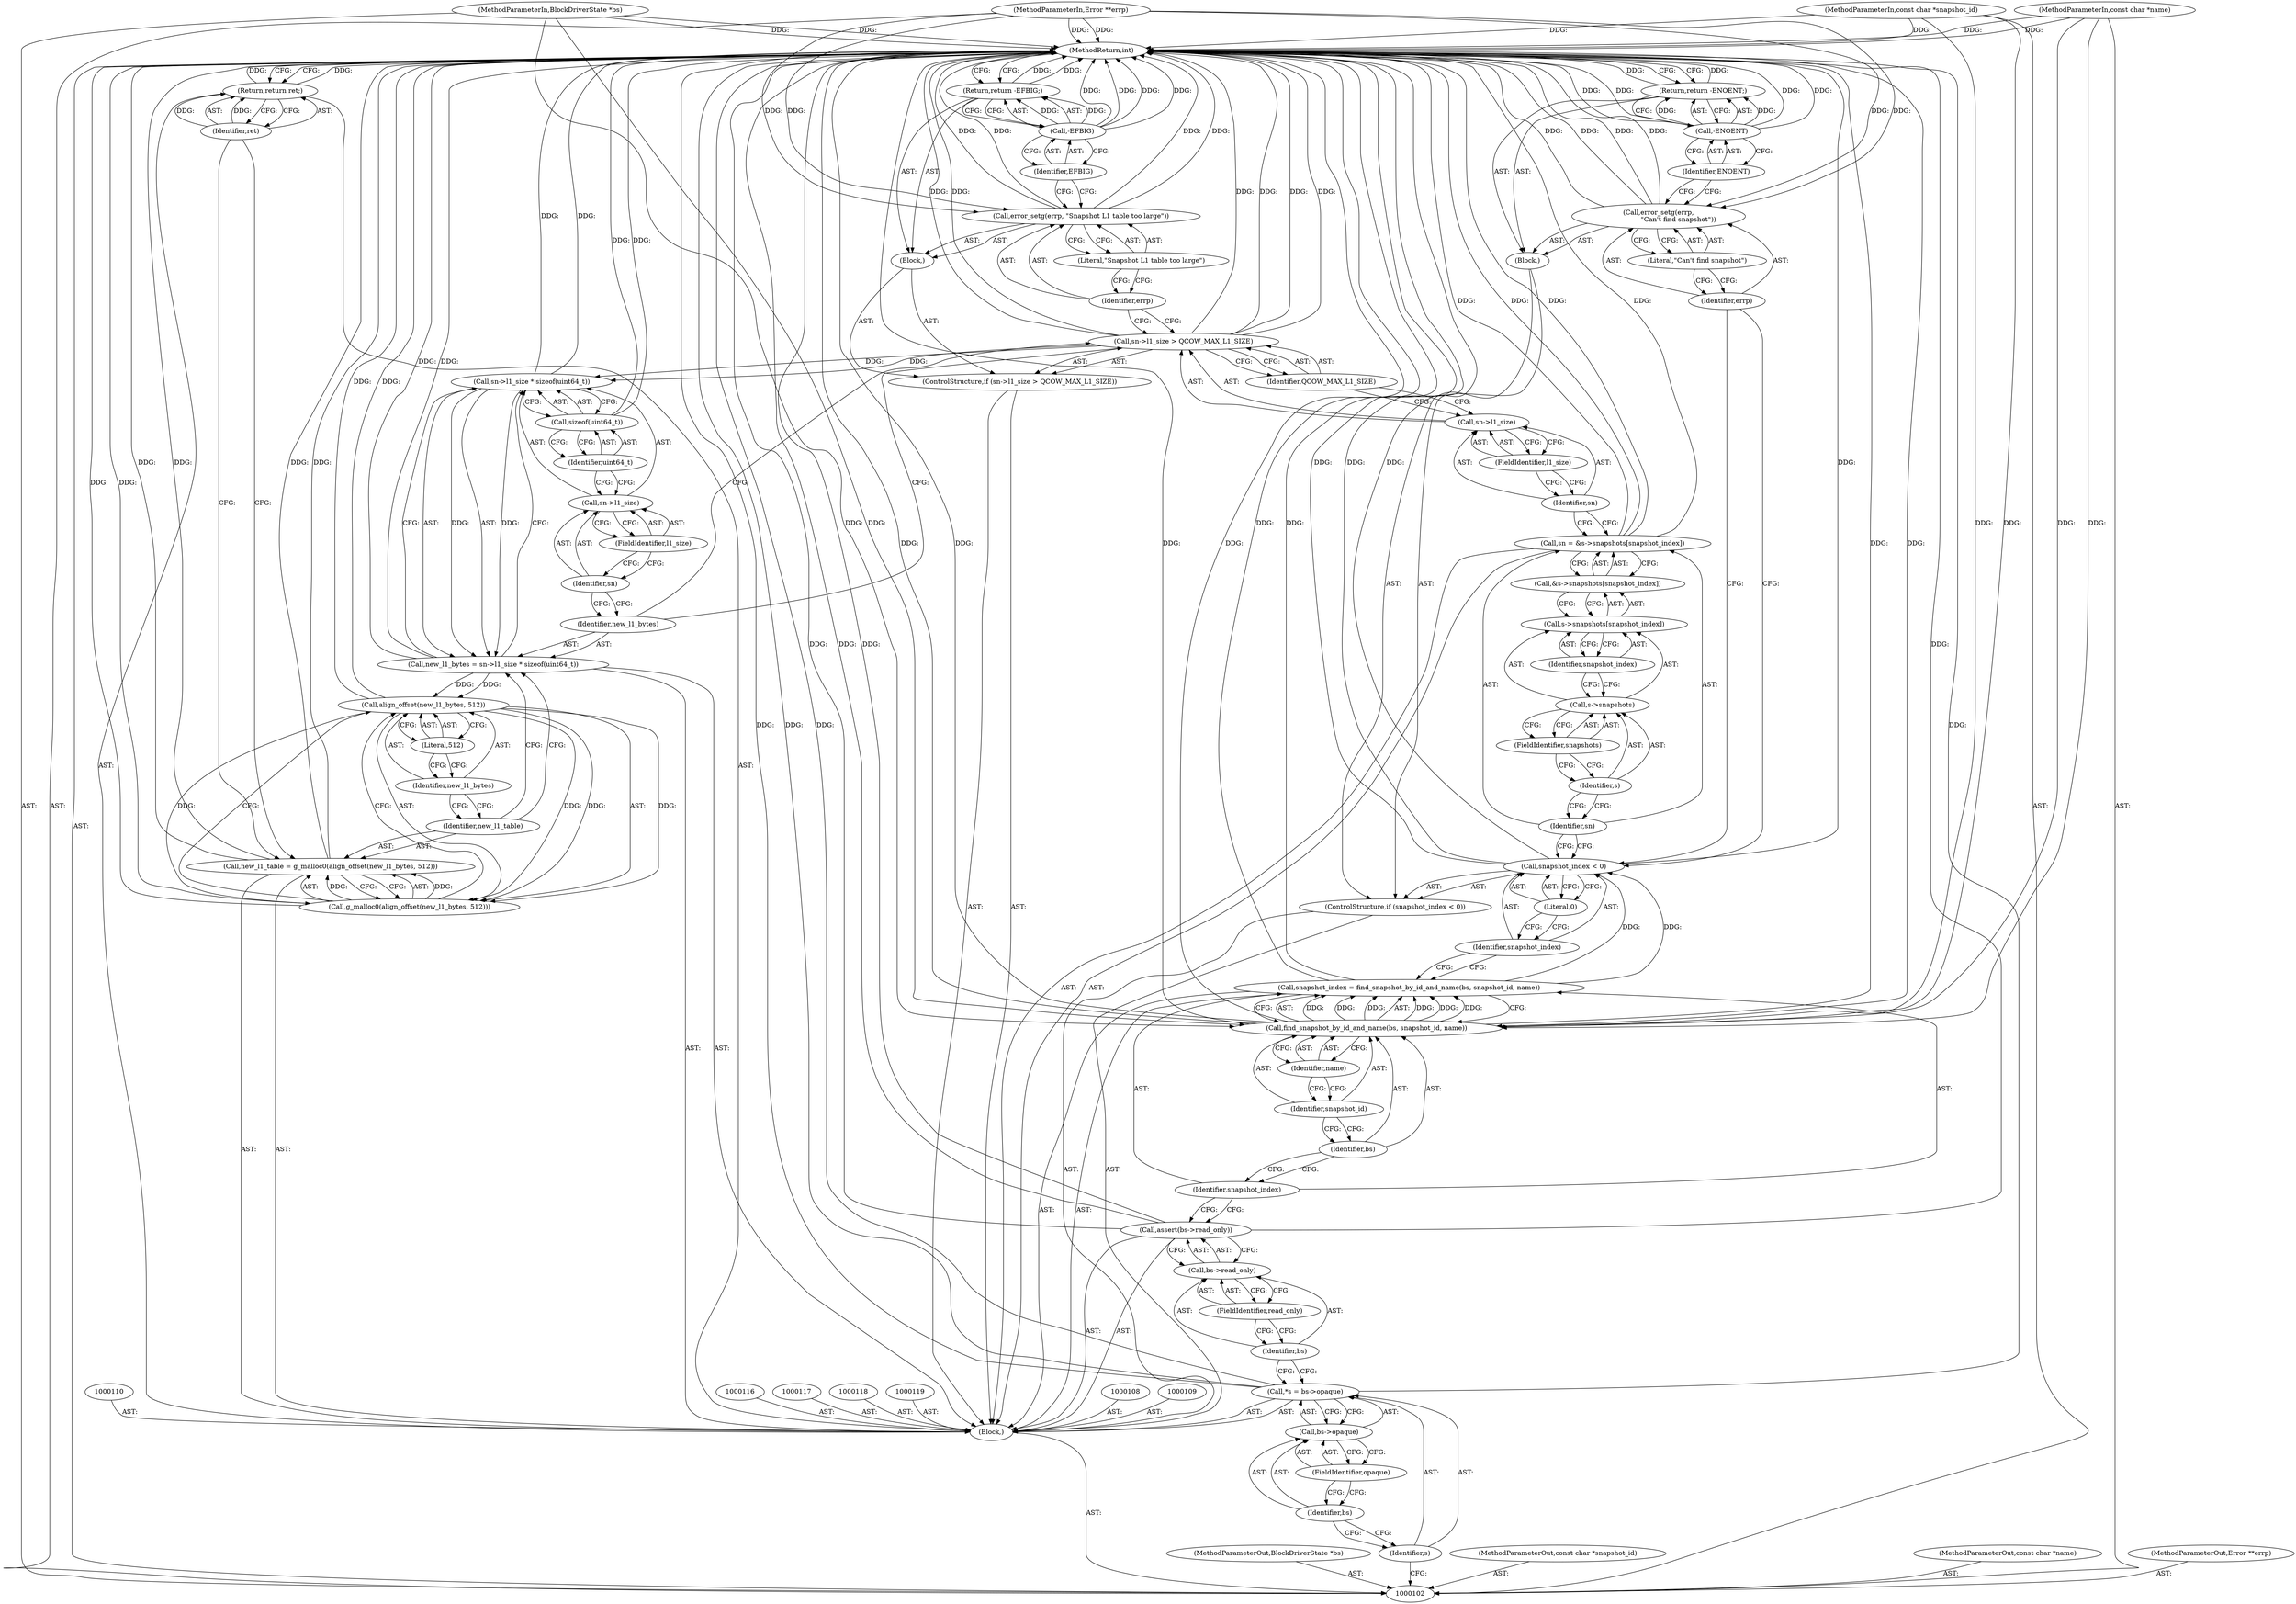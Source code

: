 digraph "0_qemu_6a83f8b5bec6f59e56cc49bd49e4c3f8f805d56f" {
"1000178" [label="(MethodReturn,int)"];
"1000103" [label="(MethodParameterIn,BlockDriverState *bs)"];
"1000256" [label="(MethodParameterOut,BlockDriverState *bs)"];
"1000121" [label="(Call,bs->read_only)"];
"1000122" [label="(Identifier,bs)"];
"1000123" [label="(FieldIdentifier,read_only)"];
"1000120" [label="(Call,assert(bs->read_only))"];
"1000126" [label="(Call,find_snapshot_by_id_and_name(bs, snapshot_id, name))"];
"1000124" [label="(Call,snapshot_index = find_snapshot_by_id_and_name(bs, snapshot_id, name))"];
"1000125" [label="(Identifier,snapshot_index)"];
"1000127" [label="(Identifier,bs)"];
"1000128" [label="(Identifier,snapshot_id)"];
"1000129" [label="(Identifier,name)"];
"1000133" [label="(Literal,0)"];
"1000134" [label="(Block,)"];
"1000130" [label="(ControlStructure,if (snapshot_index < 0))"];
"1000131" [label="(Call,snapshot_index < 0)"];
"1000132" [label="(Identifier,snapshot_index)"];
"1000136" [label="(Identifier,errp)"];
"1000135" [label="(Call,error_setg(errp,\n                   \"Can't find snapshot\"))"];
"1000137" [label="(Literal,\"Can't find snapshot\")"];
"1000104" [label="(MethodParameterIn,const char *snapshot_id)"];
"1000257" [label="(MethodParameterOut,const char *snapshot_id)"];
"1000139" [label="(Call,-ENOENT)"];
"1000140" [label="(Identifier,ENOENT)"];
"1000138" [label="(Return,return -ENOENT;)"];
"1000143" [label="(Call,&s->snapshots[snapshot_index])"];
"1000144" [label="(Call,s->snapshots[snapshot_index])"];
"1000145" [label="(Call,s->snapshots)"];
"1000146" [label="(Identifier,s)"];
"1000147" [label="(FieldIdentifier,snapshots)"];
"1000148" [label="(Identifier,snapshot_index)"];
"1000141" [label="(Call,sn = &s->snapshots[snapshot_index])"];
"1000142" [label="(Identifier,sn)"];
"1000153" [label="(FieldIdentifier,l1_size)"];
"1000154" [label="(Identifier,QCOW_MAX_L1_SIZE)"];
"1000149" [label="(ControlStructure,if (sn->l1_size > QCOW_MAX_L1_SIZE))"];
"1000155" [label="(Block,)"];
"1000150" [label="(Call,sn->l1_size > QCOW_MAX_L1_SIZE)"];
"1000151" [label="(Call,sn->l1_size)"];
"1000152" [label="(Identifier,sn)"];
"1000157" [label="(Identifier,errp)"];
"1000158" [label="(Literal,\"Snapshot L1 table too large\")"];
"1000156" [label="(Call,error_setg(errp, \"Snapshot L1 table too large\"))"];
"1000160" [label="(Call,-EFBIG)"];
"1000161" [label="(Identifier,EFBIG)"];
"1000159" [label="(Return,return -EFBIG;)"];
"1000164" [label="(Call,sn->l1_size * sizeof(uint64_t))"];
"1000165" [label="(Call,sn->l1_size)"];
"1000166" [label="(Identifier,sn)"];
"1000167" [label="(FieldIdentifier,l1_size)"];
"1000168" [label="(Call,sizeof(uint64_t))"];
"1000169" [label="(Identifier,uint64_t)"];
"1000162" [label="(Call,new_l1_bytes = sn->l1_size * sizeof(uint64_t))"];
"1000163" [label="(Identifier,new_l1_bytes)"];
"1000105" [label="(MethodParameterIn,const char *name)"];
"1000258" [label="(MethodParameterOut,const char *name)"];
"1000172" [label="(Call,g_malloc0(align_offset(new_l1_bytes, 512)))"];
"1000173" [label="(Call,align_offset(new_l1_bytes, 512))"];
"1000174" [label="(Identifier,new_l1_bytes)"];
"1000170" [label="(Call,new_l1_table = g_malloc0(align_offset(new_l1_bytes, 512)))"];
"1000171" [label="(Identifier,new_l1_table)"];
"1000175" [label="(Literal,512)"];
"1000177" [label="(Identifier,ret)"];
"1000176" [label="(Return,return ret;)"];
"1000106" [label="(MethodParameterIn,Error **errp)"];
"1000259" [label="(MethodParameterOut,Error **errp)"];
"1000107" [label="(Block,)"];
"1000111" [label="(Call,*s = bs->opaque)"];
"1000112" [label="(Identifier,s)"];
"1000113" [label="(Call,bs->opaque)"];
"1000114" [label="(Identifier,bs)"];
"1000115" [label="(FieldIdentifier,opaque)"];
"1000178" -> "1000102"  [label="AST: "];
"1000178" -> "1000138"  [label="CFG: "];
"1000178" -> "1000159"  [label="CFG: "];
"1000178" -> "1000176"  [label="CFG: "];
"1000150" -> "1000178"  [label="DDG: "];
"1000150" -> "1000178"  [label="DDG: "];
"1000150" -> "1000178"  [label="DDG: "];
"1000168" -> "1000178"  [label="DDG: "];
"1000156" -> "1000178"  [label="DDG: "];
"1000156" -> "1000178"  [label="DDG: "];
"1000104" -> "1000178"  [label="DDG: "];
"1000105" -> "1000178"  [label="DDG: "];
"1000160" -> "1000178"  [label="DDG: "];
"1000160" -> "1000178"  [label="DDG: "];
"1000139" -> "1000178"  [label="DDG: "];
"1000139" -> "1000178"  [label="DDG: "];
"1000120" -> "1000178"  [label="DDG: "];
"1000120" -> "1000178"  [label="DDG: "];
"1000126" -> "1000178"  [label="DDG: "];
"1000126" -> "1000178"  [label="DDG: "];
"1000126" -> "1000178"  [label="DDG: "];
"1000111" -> "1000178"  [label="DDG: "];
"1000111" -> "1000178"  [label="DDG: "];
"1000162" -> "1000178"  [label="DDG: "];
"1000124" -> "1000178"  [label="DDG: "];
"1000170" -> "1000178"  [label="DDG: "];
"1000170" -> "1000178"  [label="DDG: "];
"1000141" -> "1000178"  [label="DDG: "];
"1000141" -> "1000178"  [label="DDG: "];
"1000131" -> "1000178"  [label="DDG: "];
"1000131" -> "1000178"  [label="DDG: "];
"1000103" -> "1000178"  [label="DDG: "];
"1000135" -> "1000178"  [label="DDG: "];
"1000135" -> "1000178"  [label="DDG: "];
"1000172" -> "1000178"  [label="DDG: "];
"1000173" -> "1000178"  [label="DDG: "];
"1000106" -> "1000178"  [label="DDG: "];
"1000164" -> "1000178"  [label="DDG: "];
"1000138" -> "1000178"  [label="DDG: "];
"1000159" -> "1000178"  [label="DDG: "];
"1000176" -> "1000178"  [label="DDG: "];
"1000103" -> "1000102"  [label="AST: "];
"1000103" -> "1000178"  [label="DDG: "];
"1000103" -> "1000126"  [label="DDG: "];
"1000256" -> "1000102"  [label="AST: "];
"1000121" -> "1000120"  [label="AST: "];
"1000121" -> "1000123"  [label="CFG: "];
"1000122" -> "1000121"  [label="AST: "];
"1000123" -> "1000121"  [label="AST: "];
"1000120" -> "1000121"  [label="CFG: "];
"1000122" -> "1000121"  [label="AST: "];
"1000122" -> "1000111"  [label="CFG: "];
"1000123" -> "1000122"  [label="CFG: "];
"1000123" -> "1000121"  [label="AST: "];
"1000123" -> "1000122"  [label="CFG: "];
"1000121" -> "1000123"  [label="CFG: "];
"1000120" -> "1000107"  [label="AST: "];
"1000120" -> "1000121"  [label="CFG: "];
"1000121" -> "1000120"  [label="AST: "];
"1000125" -> "1000120"  [label="CFG: "];
"1000120" -> "1000178"  [label="DDG: "];
"1000120" -> "1000178"  [label="DDG: "];
"1000126" -> "1000124"  [label="AST: "];
"1000126" -> "1000129"  [label="CFG: "];
"1000127" -> "1000126"  [label="AST: "];
"1000128" -> "1000126"  [label="AST: "];
"1000129" -> "1000126"  [label="AST: "];
"1000124" -> "1000126"  [label="CFG: "];
"1000126" -> "1000178"  [label="DDG: "];
"1000126" -> "1000178"  [label="DDG: "];
"1000126" -> "1000178"  [label="DDG: "];
"1000126" -> "1000124"  [label="DDG: "];
"1000126" -> "1000124"  [label="DDG: "];
"1000126" -> "1000124"  [label="DDG: "];
"1000103" -> "1000126"  [label="DDG: "];
"1000104" -> "1000126"  [label="DDG: "];
"1000105" -> "1000126"  [label="DDG: "];
"1000124" -> "1000107"  [label="AST: "];
"1000124" -> "1000126"  [label="CFG: "];
"1000125" -> "1000124"  [label="AST: "];
"1000126" -> "1000124"  [label="AST: "];
"1000132" -> "1000124"  [label="CFG: "];
"1000124" -> "1000178"  [label="DDG: "];
"1000126" -> "1000124"  [label="DDG: "];
"1000126" -> "1000124"  [label="DDG: "];
"1000126" -> "1000124"  [label="DDG: "];
"1000124" -> "1000131"  [label="DDG: "];
"1000125" -> "1000124"  [label="AST: "];
"1000125" -> "1000120"  [label="CFG: "];
"1000127" -> "1000125"  [label="CFG: "];
"1000127" -> "1000126"  [label="AST: "];
"1000127" -> "1000125"  [label="CFG: "];
"1000128" -> "1000127"  [label="CFG: "];
"1000128" -> "1000126"  [label="AST: "];
"1000128" -> "1000127"  [label="CFG: "];
"1000129" -> "1000128"  [label="CFG: "];
"1000129" -> "1000126"  [label="AST: "];
"1000129" -> "1000128"  [label="CFG: "];
"1000126" -> "1000129"  [label="CFG: "];
"1000133" -> "1000131"  [label="AST: "];
"1000133" -> "1000132"  [label="CFG: "];
"1000131" -> "1000133"  [label="CFG: "];
"1000134" -> "1000130"  [label="AST: "];
"1000135" -> "1000134"  [label="AST: "];
"1000138" -> "1000134"  [label="AST: "];
"1000130" -> "1000107"  [label="AST: "];
"1000131" -> "1000130"  [label="AST: "];
"1000134" -> "1000130"  [label="AST: "];
"1000131" -> "1000130"  [label="AST: "];
"1000131" -> "1000133"  [label="CFG: "];
"1000132" -> "1000131"  [label="AST: "];
"1000133" -> "1000131"  [label="AST: "];
"1000136" -> "1000131"  [label="CFG: "];
"1000142" -> "1000131"  [label="CFG: "];
"1000131" -> "1000178"  [label="DDG: "];
"1000131" -> "1000178"  [label="DDG: "];
"1000124" -> "1000131"  [label="DDG: "];
"1000132" -> "1000131"  [label="AST: "];
"1000132" -> "1000124"  [label="CFG: "];
"1000133" -> "1000132"  [label="CFG: "];
"1000136" -> "1000135"  [label="AST: "];
"1000136" -> "1000131"  [label="CFG: "];
"1000137" -> "1000136"  [label="CFG: "];
"1000135" -> "1000134"  [label="AST: "];
"1000135" -> "1000137"  [label="CFG: "];
"1000136" -> "1000135"  [label="AST: "];
"1000137" -> "1000135"  [label="AST: "];
"1000140" -> "1000135"  [label="CFG: "];
"1000135" -> "1000178"  [label="DDG: "];
"1000135" -> "1000178"  [label="DDG: "];
"1000106" -> "1000135"  [label="DDG: "];
"1000137" -> "1000135"  [label="AST: "];
"1000137" -> "1000136"  [label="CFG: "];
"1000135" -> "1000137"  [label="CFG: "];
"1000104" -> "1000102"  [label="AST: "];
"1000104" -> "1000178"  [label="DDG: "];
"1000104" -> "1000126"  [label="DDG: "];
"1000257" -> "1000102"  [label="AST: "];
"1000139" -> "1000138"  [label="AST: "];
"1000139" -> "1000140"  [label="CFG: "];
"1000140" -> "1000139"  [label="AST: "];
"1000138" -> "1000139"  [label="CFG: "];
"1000139" -> "1000178"  [label="DDG: "];
"1000139" -> "1000178"  [label="DDG: "];
"1000139" -> "1000138"  [label="DDG: "];
"1000140" -> "1000139"  [label="AST: "];
"1000140" -> "1000135"  [label="CFG: "];
"1000139" -> "1000140"  [label="CFG: "];
"1000138" -> "1000134"  [label="AST: "];
"1000138" -> "1000139"  [label="CFG: "];
"1000139" -> "1000138"  [label="AST: "];
"1000178" -> "1000138"  [label="CFG: "];
"1000138" -> "1000178"  [label="DDG: "];
"1000139" -> "1000138"  [label="DDG: "];
"1000143" -> "1000141"  [label="AST: "];
"1000143" -> "1000144"  [label="CFG: "];
"1000144" -> "1000143"  [label="AST: "];
"1000141" -> "1000143"  [label="CFG: "];
"1000144" -> "1000143"  [label="AST: "];
"1000144" -> "1000148"  [label="CFG: "];
"1000145" -> "1000144"  [label="AST: "];
"1000148" -> "1000144"  [label="AST: "];
"1000143" -> "1000144"  [label="CFG: "];
"1000145" -> "1000144"  [label="AST: "];
"1000145" -> "1000147"  [label="CFG: "];
"1000146" -> "1000145"  [label="AST: "];
"1000147" -> "1000145"  [label="AST: "];
"1000148" -> "1000145"  [label="CFG: "];
"1000146" -> "1000145"  [label="AST: "];
"1000146" -> "1000142"  [label="CFG: "];
"1000147" -> "1000146"  [label="CFG: "];
"1000147" -> "1000145"  [label="AST: "];
"1000147" -> "1000146"  [label="CFG: "];
"1000145" -> "1000147"  [label="CFG: "];
"1000148" -> "1000144"  [label="AST: "];
"1000148" -> "1000145"  [label="CFG: "];
"1000144" -> "1000148"  [label="CFG: "];
"1000141" -> "1000107"  [label="AST: "];
"1000141" -> "1000143"  [label="CFG: "];
"1000142" -> "1000141"  [label="AST: "];
"1000143" -> "1000141"  [label="AST: "];
"1000152" -> "1000141"  [label="CFG: "];
"1000141" -> "1000178"  [label="DDG: "];
"1000141" -> "1000178"  [label="DDG: "];
"1000142" -> "1000141"  [label="AST: "];
"1000142" -> "1000131"  [label="CFG: "];
"1000146" -> "1000142"  [label="CFG: "];
"1000153" -> "1000151"  [label="AST: "];
"1000153" -> "1000152"  [label="CFG: "];
"1000151" -> "1000153"  [label="CFG: "];
"1000154" -> "1000150"  [label="AST: "];
"1000154" -> "1000151"  [label="CFG: "];
"1000150" -> "1000154"  [label="CFG: "];
"1000149" -> "1000107"  [label="AST: "];
"1000150" -> "1000149"  [label="AST: "];
"1000155" -> "1000149"  [label="AST: "];
"1000155" -> "1000149"  [label="AST: "];
"1000156" -> "1000155"  [label="AST: "];
"1000159" -> "1000155"  [label="AST: "];
"1000150" -> "1000149"  [label="AST: "];
"1000150" -> "1000154"  [label="CFG: "];
"1000151" -> "1000150"  [label="AST: "];
"1000154" -> "1000150"  [label="AST: "];
"1000157" -> "1000150"  [label="CFG: "];
"1000163" -> "1000150"  [label="CFG: "];
"1000150" -> "1000178"  [label="DDG: "];
"1000150" -> "1000178"  [label="DDG: "];
"1000150" -> "1000178"  [label="DDG: "];
"1000150" -> "1000164"  [label="DDG: "];
"1000151" -> "1000150"  [label="AST: "];
"1000151" -> "1000153"  [label="CFG: "];
"1000152" -> "1000151"  [label="AST: "];
"1000153" -> "1000151"  [label="AST: "];
"1000154" -> "1000151"  [label="CFG: "];
"1000152" -> "1000151"  [label="AST: "];
"1000152" -> "1000141"  [label="CFG: "];
"1000153" -> "1000152"  [label="CFG: "];
"1000157" -> "1000156"  [label="AST: "];
"1000157" -> "1000150"  [label="CFG: "];
"1000158" -> "1000157"  [label="CFG: "];
"1000158" -> "1000156"  [label="AST: "];
"1000158" -> "1000157"  [label="CFG: "];
"1000156" -> "1000158"  [label="CFG: "];
"1000156" -> "1000155"  [label="AST: "];
"1000156" -> "1000158"  [label="CFG: "];
"1000157" -> "1000156"  [label="AST: "];
"1000158" -> "1000156"  [label="AST: "];
"1000161" -> "1000156"  [label="CFG: "];
"1000156" -> "1000178"  [label="DDG: "];
"1000156" -> "1000178"  [label="DDG: "];
"1000106" -> "1000156"  [label="DDG: "];
"1000160" -> "1000159"  [label="AST: "];
"1000160" -> "1000161"  [label="CFG: "];
"1000161" -> "1000160"  [label="AST: "];
"1000159" -> "1000160"  [label="CFG: "];
"1000160" -> "1000178"  [label="DDG: "];
"1000160" -> "1000178"  [label="DDG: "];
"1000160" -> "1000159"  [label="DDG: "];
"1000161" -> "1000160"  [label="AST: "];
"1000161" -> "1000156"  [label="CFG: "];
"1000160" -> "1000161"  [label="CFG: "];
"1000159" -> "1000155"  [label="AST: "];
"1000159" -> "1000160"  [label="CFG: "];
"1000160" -> "1000159"  [label="AST: "];
"1000178" -> "1000159"  [label="CFG: "];
"1000159" -> "1000178"  [label="DDG: "];
"1000160" -> "1000159"  [label="DDG: "];
"1000164" -> "1000162"  [label="AST: "];
"1000164" -> "1000168"  [label="CFG: "];
"1000165" -> "1000164"  [label="AST: "];
"1000168" -> "1000164"  [label="AST: "];
"1000162" -> "1000164"  [label="CFG: "];
"1000164" -> "1000178"  [label="DDG: "];
"1000164" -> "1000162"  [label="DDG: "];
"1000150" -> "1000164"  [label="DDG: "];
"1000165" -> "1000164"  [label="AST: "];
"1000165" -> "1000167"  [label="CFG: "];
"1000166" -> "1000165"  [label="AST: "];
"1000167" -> "1000165"  [label="AST: "];
"1000169" -> "1000165"  [label="CFG: "];
"1000166" -> "1000165"  [label="AST: "];
"1000166" -> "1000163"  [label="CFG: "];
"1000167" -> "1000166"  [label="CFG: "];
"1000167" -> "1000165"  [label="AST: "];
"1000167" -> "1000166"  [label="CFG: "];
"1000165" -> "1000167"  [label="CFG: "];
"1000168" -> "1000164"  [label="AST: "];
"1000168" -> "1000169"  [label="CFG: "];
"1000169" -> "1000168"  [label="AST: "];
"1000164" -> "1000168"  [label="CFG: "];
"1000168" -> "1000178"  [label="DDG: "];
"1000169" -> "1000168"  [label="AST: "];
"1000169" -> "1000165"  [label="CFG: "];
"1000168" -> "1000169"  [label="CFG: "];
"1000162" -> "1000107"  [label="AST: "];
"1000162" -> "1000164"  [label="CFG: "];
"1000163" -> "1000162"  [label="AST: "];
"1000164" -> "1000162"  [label="AST: "];
"1000171" -> "1000162"  [label="CFG: "];
"1000162" -> "1000178"  [label="DDG: "];
"1000164" -> "1000162"  [label="DDG: "];
"1000162" -> "1000173"  [label="DDG: "];
"1000163" -> "1000162"  [label="AST: "];
"1000163" -> "1000150"  [label="CFG: "];
"1000166" -> "1000163"  [label="CFG: "];
"1000105" -> "1000102"  [label="AST: "];
"1000105" -> "1000178"  [label="DDG: "];
"1000105" -> "1000126"  [label="DDG: "];
"1000258" -> "1000102"  [label="AST: "];
"1000172" -> "1000170"  [label="AST: "];
"1000172" -> "1000173"  [label="CFG: "];
"1000173" -> "1000172"  [label="AST: "];
"1000170" -> "1000172"  [label="CFG: "];
"1000172" -> "1000178"  [label="DDG: "];
"1000172" -> "1000170"  [label="DDG: "];
"1000173" -> "1000172"  [label="DDG: "];
"1000173" -> "1000172"  [label="DDG: "];
"1000173" -> "1000172"  [label="AST: "];
"1000173" -> "1000175"  [label="CFG: "];
"1000174" -> "1000173"  [label="AST: "];
"1000175" -> "1000173"  [label="AST: "];
"1000172" -> "1000173"  [label="CFG: "];
"1000173" -> "1000178"  [label="DDG: "];
"1000173" -> "1000172"  [label="DDG: "];
"1000173" -> "1000172"  [label="DDG: "];
"1000162" -> "1000173"  [label="DDG: "];
"1000174" -> "1000173"  [label="AST: "];
"1000174" -> "1000171"  [label="CFG: "];
"1000175" -> "1000174"  [label="CFG: "];
"1000170" -> "1000107"  [label="AST: "];
"1000170" -> "1000172"  [label="CFG: "];
"1000171" -> "1000170"  [label="AST: "];
"1000172" -> "1000170"  [label="AST: "];
"1000177" -> "1000170"  [label="CFG: "];
"1000170" -> "1000178"  [label="DDG: "];
"1000170" -> "1000178"  [label="DDG: "];
"1000172" -> "1000170"  [label="DDG: "];
"1000171" -> "1000170"  [label="AST: "];
"1000171" -> "1000162"  [label="CFG: "];
"1000174" -> "1000171"  [label="CFG: "];
"1000175" -> "1000173"  [label="AST: "];
"1000175" -> "1000174"  [label="CFG: "];
"1000173" -> "1000175"  [label="CFG: "];
"1000177" -> "1000176"  [label="AST: "];
"1000177" -> "1000170"  [label="CFG: "];
"1000176" -> "1000177"  [label="CFG: "];
"1000177" -> "1000176"  [label="DDG: "];
"1000176" -> "1000107"  [label="AST: "];
"1000176" -> "1000177"  [label="CFG: "];
"1000177" -> "1000176"  [label="AST: "];
"1000178" -> "1000176"  [label="CFG: "];
"1000176" -> "1000178"  [label="DDG: "];
"1000177" -> "1000176"  [label="DDG: "];
"1000106" -> "1000102"  [label="AST: "];
"1000106" -> "1000178"  [label="DDG: "];
"1000106" -> "1000135"  [label="DDG: "];
"1000106" -> "1000156"  [label="DDG: "];
"1000259" -> "1000102"  [label="AST: "];
"1000107" -> "1000102"  [label="AST: "];
"1000108" -> "1000107"  [label="AST: "];
"1000109" -> "1000107"  [label="AST: "];
"1000110" -> "1000107"  [label="AST: "];
"1000111" -> "1000107"  [label="AST: "];
"1000116" -> "1000107"  [label="AST: "];
"1000117" -> "1000107"  [label="AST: "];
"1000118" -> "1000107"  [label="AST: "];
"1000119" -> "1000107"  [label="AST: "];
"1000120" -> "1000107"  [label="AST: "];
"1000124" -> "1000107"  [label="AST: "];
"1000130" -> "1000107"  [label="AST: "];
"1000141" -> "1000107"  [label="AST: "];
"1000149" -> "1000107"  [label="AST: "];
"1000162" -> "1000107"  [label="AST: "];
"1000170" -> "1000107"  [label="AST: "];
"1000176" -> "1000107"  [label="AST: "];
"1000111" -> "1000107"  [label="AST: "];
"1000111" -> "1000113"  [label="CFG: "];
"1000112" -> "1000111"  [label="AST: "];
"1000113" -> "1000111"  [label="AST: "];
"1000122" -> "1000111"  [label="CFG: "];
"1000111" -> "1000178"  [label="DDG: "];
"1000111" -> "1000178"  [label="DDG: "];
"1000112" -> "1000111"  [label="AST: "];
"1000112" -> "1000102"  [label="CFG: "];
"1000114" -> "1000112"  [label="CFG: "];
"1000113" -> "1000111"  [label="AST: "];
"1000113" -> "1000115"  [label="CFG: "];
"1000114" -> "1000113"  [label="AST: "];
"1000115" -> "1000113"  [label="AST: "];
"1000111" -> "1000113"  [label="CFG: "];
"1000114" -> "1000113"  [label="AST: "];
"1000114" -> "1000112"  [label="CFG: "];
"1000115" -> "1000114"  [label="CFG: "];
"1000115" -> "1000113"  [label="AST: "];
"1000115" -> "1000114"  [label="CFG: "];
"1000113" -> "1000115"  [label="CFG: "];
}
